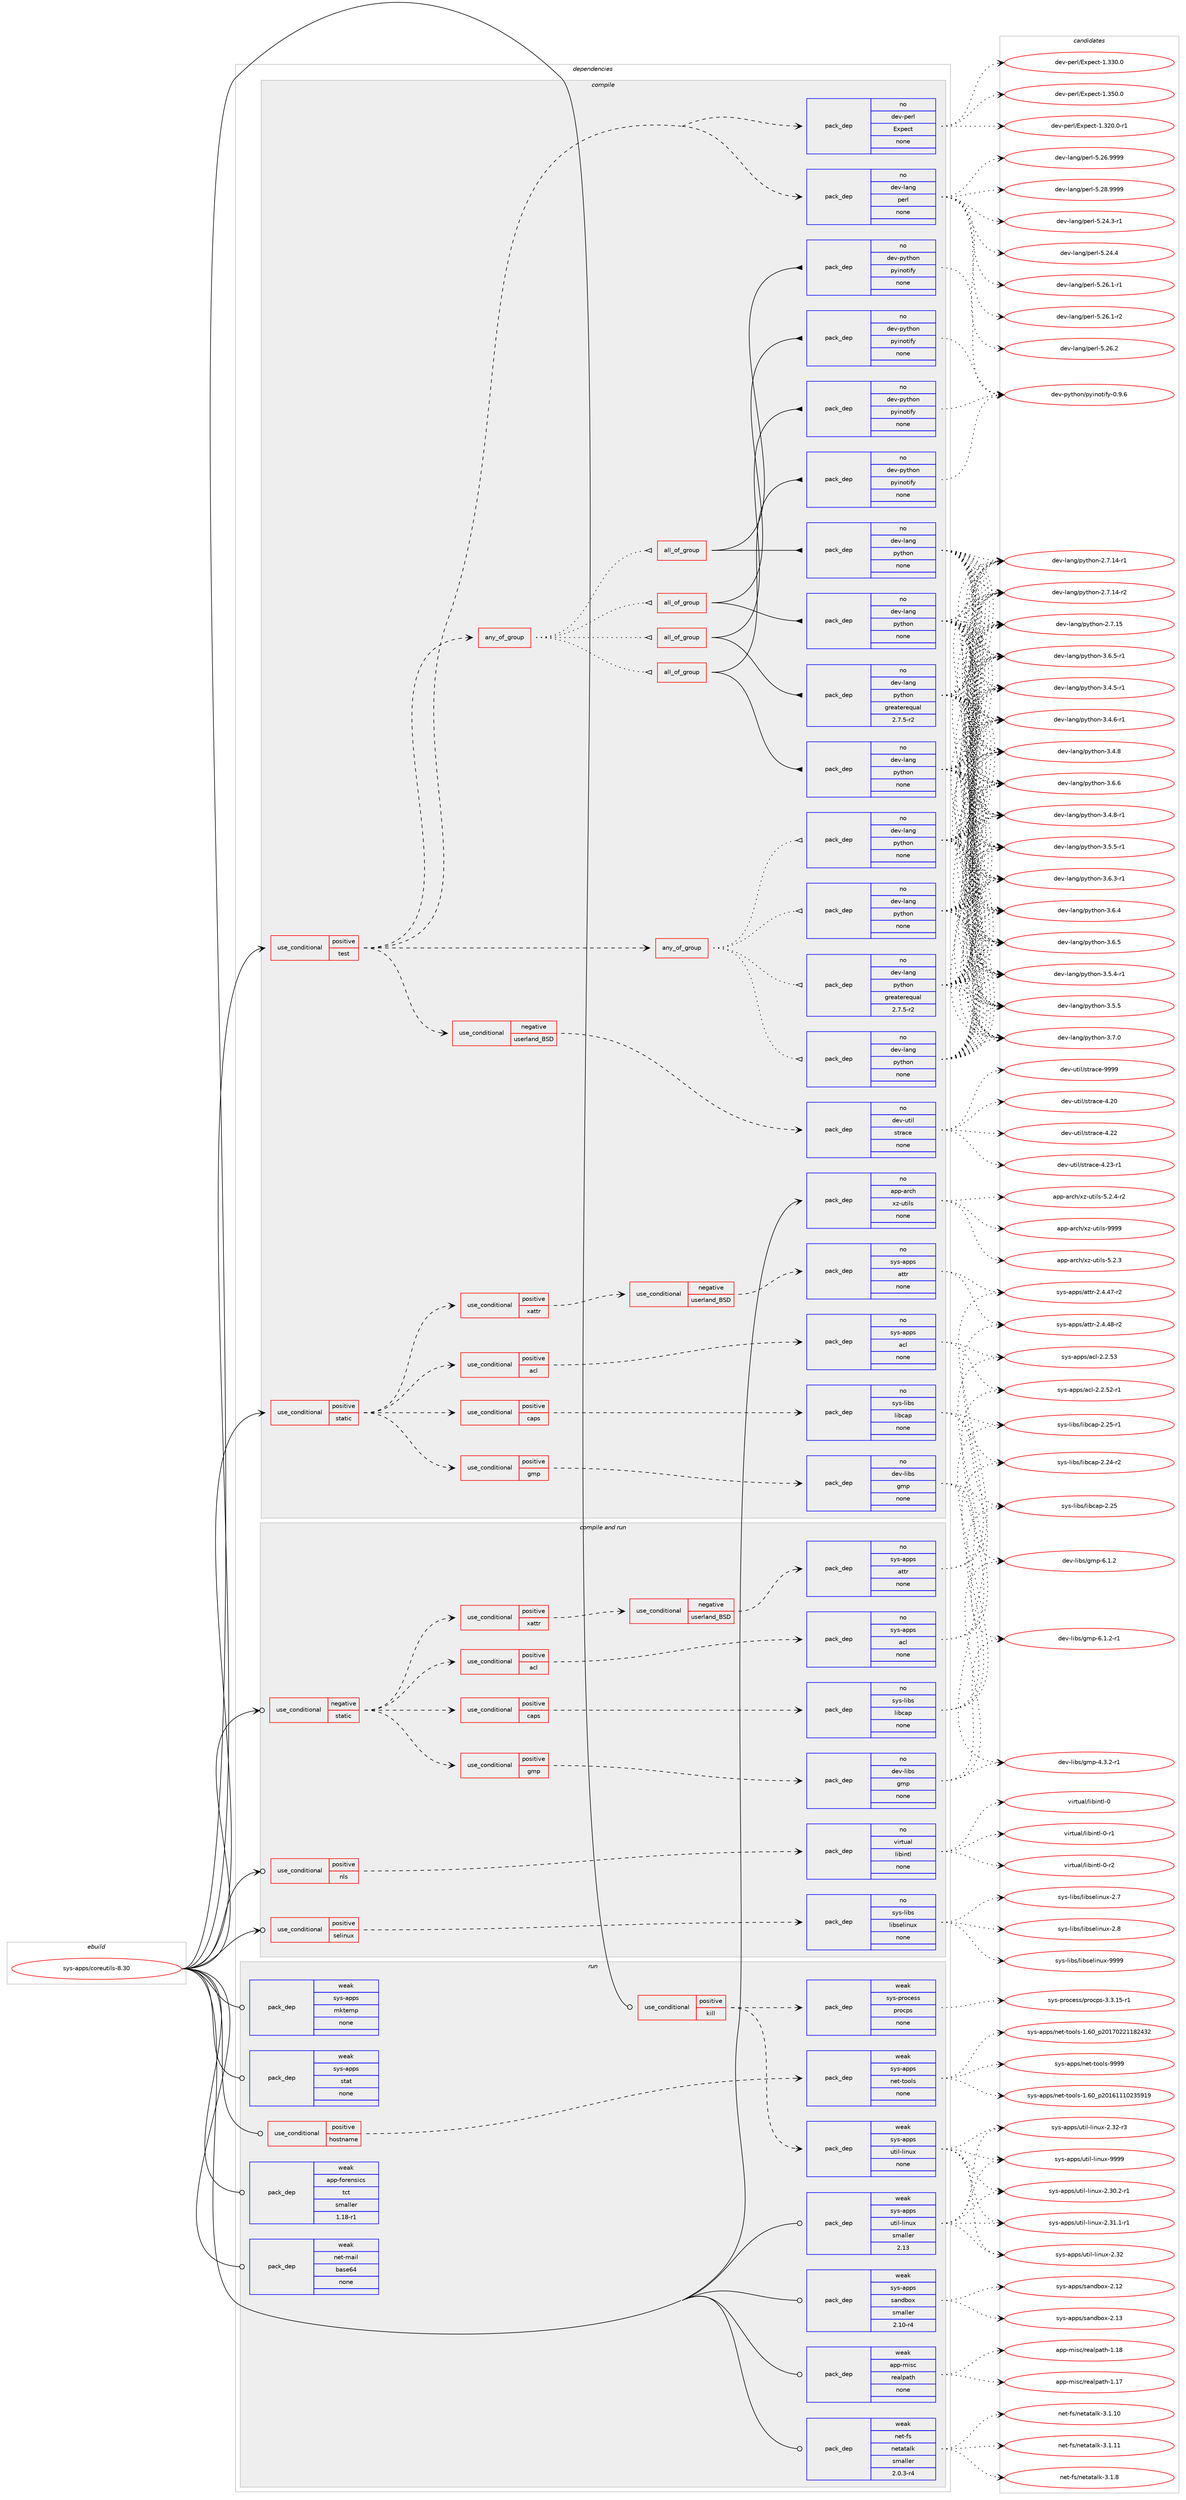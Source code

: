 digraph prolog {

# *************
# Graph options
# *************

newrank=true;
concentrate=true;
compound=true;
graph [rankdir=LR,fontname=Helvetica,fontsize=10,ranksep=1.5];#, ranksep=2.5, nodesep=0.2];
edge  [arrowhead=vee];
node  [fontname=Helvetica,fontsize=10];

# **********
# The ebuild
# **********

subgraph cluster_leftcol {
color=gray;
rank=same;
label=<<i>ebuild</i>>;
id [label="sys-apps/coreutils-8.30", color=red, width=4, href="../sys-apps/coreutils-8.30.svg"];
}

# ****************
# The dependencies
# ****************

subgraph cluster_midcol {
color=gray;
label=<<i>dependencies</i>>;
subgraph cluster_compile {
fillcolor="#eeeeee";
style=filled;
label=<<i>compile</i>>;
subgraph cond899 {
dependency3786 [label=<<TABLE BORDER="0" CELLBORDER="1" CELLSPACING="0" CELLPADDING="4"><TR><TD ROWSPAN="3" CELLPADDING="10">use_conditional</TD></TR><TR><TD>positive</TD></TR><TR><TD>static</TD></TR></TABLE>>, shape=none, color=red];
subgraph cond900 {
dependency3787 [label=<<TABLE BORDER="0" CELLBORDER="1" CELLSPACING="0" CELLPADDING="4"><TR><TD ROWSPAN="3" CELLPADDING="10">use_conditional</TD></TR><TR><TD>positive</TD></TR><TR><TD>acl</TD></TR></TABLE>>, shape=none, color=red];
subgraph pack2842 {
dependency3788 [label=<<TABLE BORDER="0" CELLBORDER="1" CELLSPACING="0" CELLPADDING="4" WIDTH="220"><TR><TD ROWSPAN="6" CELLPADDING="30">pack_dep</TD></TR><TR><TD WIDTH="110">no</TD></TR><TR><TD>sys-apps</TD></TR><TR><TD>acl</TD></TR><TR><TD>none</TD></TR><TR><TD></TD></TR></TABLE>>, shape=none, color=blue];
}
dependency3787:e -> dependency3788:w [weight=20,style="dashed",arrowhead="vee"];
}
dependency3786:e -> dependency3787:w [weight=20,style="dashed",arrowhead="vee"];
subgraph cond901 {
dependency3789 [label=<<TABLE BORDER="0" CELLBORDER="1" CELLSPACING="0" CELLPADDING="4"><TR><TD ROWSPAN="3" CELLPADDING="10">use_conditional</TD></TR><TR><TD>positive</TD></TR><TR><TD>caps</TD></TR></TABLE>>, shape=none, color=red];
subgraph pack2843 {
dependency3790 [label=<<TABLE BORDER="0" CELLBORDER="1" CELLSPACING="0" CELLPADDING="4" WIDTH="220"><TR><TD ROWSPAN="6" CELLPADDING="30">pack_dep</TD></TR><TR><TD WIDTH="110">no</TD></TR><TR><TD>sys-libs</TD></TR><TR><TD>libcap</TD></TR><TR><TD>none</TD></TR><TR><TD></TD></TR></TABLE>>, shape=none, color=blue];
}
dependency3789:e -> dependency3790:w [weight=20,style="dashed",arrowhead="vee"];
}
dependency3786:e -> dependency3789:w [weight=20,style="dashed",arrowhead="vee"];
subgraph cond902 {
dependency3791 [label=<<TABLE BORDER="0" CELLBORDER="1" CELLSPACING="0" CELLPADDING="4"><TR><TD ROWSPAN="3" CELLPADDING="10">use_conditional</TD></TR><TR><TD>positive</TD></TR><TR><TD>gmp</TD></TR></TABLE>>, shape=none, color=red];
subgraph pack2844 {
dependency3792 [label=<<TABLE BORDER="0" CELLBORDER="1" CELLSPACING="0" CELLPADDING="4" WIDTH="220"><TR><TD ROWSPAN="6" CELLPADDING="30">pack_dep</TD></TR><TR><TD WIDTH="110">no</TD></TR><TR><TD>dev-libs</TD></TR><TR><TD>gmp</TD></TR><TR><TD>none</TD></TR><TR><TD></TD></TR></TABLE>>, shape=none, color=blue];
}
dependency3791:e -> dependency3792:w [weight=20,style="dashed",arrowhead="vee"];
}
dependency3786:e -> dependency3791:w [weight=20,style="dashed",arrowhead="vee"];
subgraph cond903 {
dependency3793 [label=<<TABLE BORDER="0" CELLBORDER="1" CELLSPACING="0" CELLPADDING="4"><TR><TD ROWSPAN="3" CELLPADDING="10">use_conditional</TD></TR><TR><TD>positive</TD></TR><TR><TD>xattr</TD></TR></TABLE>>, shape=none, color=red];
subgraph cond904 {
dependency3794 [label=<<TABLE BORDER="0" CELLBORDER="1" CELLSPACING="0" CELLPADDING="4"><TR><TD ROWSPAN="3" CELLPADDING="10">use_conditional</TD></TR><TR><TD>negative</TD></TR><TR><TD>userland_BSD</TD></TR></TABLE>>, shape=none, color=red];
subgraph pack2845 {
dependency3795 [label=<<TABLE BORDER="0" CELLBORDER="1" CELLSPACING="0" CELLPADDING="4" WIDTH="220"><TR><TD ROWSPAN="6" CELLPADDING="30">pack_dep</TD></TR><TR><TD WIDTH="110">no</TD></TR><TR><TD>sys-apps</TD></TR><TR><TD>attr</TD></TR><TR><TD>none</TD></TR><TR><TD></TD></TR></TABLE>>, shape=none, color=blue];
}
dependency3794:e -> dependency3795:w [weight=20,style="dashed",arrowhead="vee"];
}
dependency3793:e -> dependency3794:w [weight=20,style="dashed",arrowhead="vee"];
}
dependency3786:e -> dependency3793:w [weight=20,style="dashed",arrowhead="vee"];
}
id:e -> dependency3786:w [weight=20,style="solid",arrowhead="vee"];
subgraph cond905 {
dependency3796 [label=<<TABLE BORDER="0" CELLBORDER="1" CELLSPACING="0" CELLPADDING="4"><TR><TD ROWSPAN="3" CELLPADDING="10">use_conditional</TD></TR><TR><TD>positive</TD></TR><TR><TD>test</TD></TR></TABLE>>, shape=none, color=red];
subgraph pack2846 {
dependency3797 [label=<<TABLE BORDER="0" CELLBORDER="1" CELLSPACING="0" CELLPADDING="4" WIDTH="220"><TR><TD ROWSPAN="6" CELLPADDING="30">pack_dep</TD></TR><TR><TD WIDTH="110">no</TD></TR><TR><TD>dev-lang</TD></TR><TR><TD>perl</TD></TR><TR><TD>none</TD></TR><TR><TD></TD></TR></TABLE>>, shape=none, color=blue];
}
dependency3796:e -> dependency3797:w [weight=20,style="dashed",arrowhead="vee"];
subgraph pack2847 {
dependency3798 [label=<<TABLE BORDER="0" CELLBORDER="1" CELLSPACING="0" CELLPADDING="4" WIDTH="220"><TR><TD ROWSPAN="6" CELLPADDING="30">pack_dep</TD></TR><TR><TD WIDTH="110">no</TD></TR><TR><TD>dev-perl</TD></TR><TR><TD>Expect</TD></TR><TR><TD>none</TD></TR><TR><TD></TD></TR></TABLE>>, shape=none, color=blue];
}
dependency3796:e -> dependency3798:w [weight=20,style="dashed",arrowhead="vee"];
subgraph cond906 {
dependency3799 [label=<<TABLE BORDER="0" CELLBORDER="1" CELLSPACING="0" CELLPADDING="4"><TR><TD ROWSPAN="3" CELLPADDING="10">use_conditional</TD></TR><TR><TD>negative</TD></TR><TR><TD>userland_BSD</TD></TR></TABLE>>, shape=none, color=red];
subgraph pack2848 {
dependency3800 [label=<<TABLE BORDER="0" CELLBORDER="1" CELLSPACING="0" CELLPADDING="4" WIDTH="220"><TR><TD ROWSPAN="6" CELLPADDING="30">pack_dep</TD></TR><TR><TD WIDTH="110">no</TD></TR><TR><TD>dev-util</TD></TR><TR><TD>strace</TD></TR><TR><TD>none</TD></TR><TR><TD></TD></TR></TABLE>>, shape=none, color=blue];
}
dependency3799:e -> dependency3800:w [weight=20,style="dashed",arrowhead="vee"];
}
dependency3796:e -> dependency3799:w [weight=20,style="dashed",arrowhead="vee"];
subgraph any47 {
dependency3801 [label=<<TABLE BORDER="0" CELLBORDER="1" CELLSPACING="0" CELLPADDING="4"><TR><TD CELLPADDING="10">any_of_group</TD></TR></TABLE>>, shape=none, color=red];subgraph pack2849 {
dependency3802 [label=<<TABLE BORDER="0" CELLBORDER="1" CELLSPACING="0" CELLPADDING="4" WIDTH="220"><TR><TD ROWSPAN="6" CELLPADDING="30">pack_dep</TD></TR><TR><TD WIDTH="110">no</TD></TR><TR><TD>dev-lang</TD></TR><TR><TD>python</TD></TR><TR><TD>none</TD></TR><TR><TD></TD></TR></TABLE>>, shape=none, color=blue];
}
dependency3801:e -> dependency3802:w [weight=20,style="dotted",arrowhead="oinv"];
subgraph pack2850 {
dependency3803 [label=<<TABLE BORDER="0" CELLBORDER="1" CELLSPACING="0" CELLPADDING="4" WIDTH="220"><TR><TD ROWSPAN="6" CELLPADDING="30">pack_dep</TD></TR><TR><TD WIDTH="110">no</TD></TR><TR><TD>dev-lang</TD></TR><TR><TD>python</TD></TR><TR><TD>none</TD></TR><TR><TD></TD></TR></TABLE>>, shape=none, color=blue];
}
dependency3801:e -> dependency3803:w [weight=20,style="dotted",arrowhead="oinv"];
subgraph pack2851 {
dependency3804 [label=<<TABLE BORDER="0" CELLBORDER="1" CELLSPACING="0" CELLPADDING="4" WIDTH="220"><TR><TD ROWSPAN="6" CELLPADDING="30">pack_dep</TD></TR><TR><TD WIDTH="110">no</TD></TR><TR><TD>dev-lang</TD></TR><TR><TD>python</TD></TR><TR><TD>none</TD></TR><TR><TD></TD></TR></TABLE>>, shape=none, color=blue];
}
dependency3801:e -> dependency3804:w [weight=20,style="dotted",arrowhead="oinv"];
subgraph pack2852 {
dependency3805 [label=<<TABLE BORDER="0" CELLBORDER="1" CELLSPACING="0" CELLPADDING="4" WIDTH="220"><TR><TD ROWSPAN="6" CELLPADDING="30">pack_dep</TD></TR><TR><TD WIDTH="110">no</TD></TR><TR><TD>dev-lang</TD></TR><TR><TD>python</TD></TR><TR><TD>greaterequal</TD></TR><TR><TD>2.7.5-r2</TD></TR></TABLE>>, shape=none, color=blue];
}
dependency3801:e -> dependency3805:w [weight=20,style="dotted",arrowhead="oinv"];
}
dependency3796:e -> dependency3801:w [weight=20,style="dashed",arrowhead="vee"];
subgraph any48 {
dependency3806 [label=<<TABLE BORDER="0" CELLBORDER="1" CELLSPACING="0" CELLPADDING="4"><TR><TD CELLPADDING="10">any_of_group</TD></TR></TABLE>>, shape=none, color=red];subgraph all1 {
dependency3807 [label=<<TABLE BORDER="0" CELLBORDER="1" CELLSPACING="0" CELLPADDING="4"><TR><TD CELLPADDING="10">all_of_group</TD></TR></TABLE>>, shape=none, color=red];subgraph pack2853 {
dependency3808 [label=<<TABLE BORDER="0" CELLBORDER="1" CELLSPACING="0" CELLPADDING="4" WIDTH="220"><TR><TD ROWSPAN="6" CELLPADDING="30">pack_dep</TD></TR><TR><TD WIDTH="110">no</TD></TR><TR><TD>dev-lang</TD></TR><TR><TD>python</TD></TR><TR><TD>none</TD></TR><TR><TD></TD></TR></TABLE>>, shape=none, color=blue];
}
dependency3807:e -> dependency3808:w [weight=20,style="solid",arrowhead="inv"];
subgraph pack2854 {
dependency3809 [label=<<TABLE BORDER="0" CELLBORDER="1" CELLSPACING="0" CELLPADDING="4" WIDTH="220"><TR><TD ROWSPAN="6" CELLPADDING="30">pack_dep</TD></TR><TR><TD WIDTH="110">no</TD></TR><TR><TD>dev-python</TD></TR><TR><TD>pyinotify</TD></TR><TR><TD>none</TD></TR><TR><TD></TD></TR></TABLE>>, shape=none, color=blue];
}
dependency3807:e -> dependency3809:w [weight=20,style="solid",arrowhead="inv"];
}
dependency3806:e -> dependency3807:w [weight=20,style="dotted",arrowhead="oinv"];
subgraph all2 {
dependency3810 [label=<<TABLE BORDER="0" CELLBORDER="1" CELLSPACING="0" CELLPADDING="4"><TR><TD CELLPADDING="10">all_of_group</TD></TR></TABLE>>, shape=none, color=red];subgraph pack2855 {
dependency3811 [label=<<TABLE BORDER="0" CELLBORDER="1" CELLSPACING="0" CELLPADDING="4" WIDTH="220"><TR><TD ROWSPAN="6" CELLPADDING="30">pack_dep</TD></TR><TR><TD WIDTH="110">no</TD></TR><TR><TD>dev-lang</TD></TR><TR><TD>python</TD></TR><TR><TD>none</TD></TR><TR><TD></TD></TR></TABLE>>, shape=none, color=blue];
}
dependency3810:e -> dependency3811:w [weight=20,style="solid",arrowhead="inv"];
subgraph pack2856 {
dependency3812 [label=<<TABLE BORDER="0" CELLBORDER="1" CELLSPACING="0" CELLPADDING="4" WIDTH="220"><TR><TD ROWSPAN="6" CELLPADDING="30">pack_dep</TD></TR><TR><TD WIDTH="110">no</TD></TR><TR><TD>dev-python</TD></TR><TR><TD>pyinotify</TD></TR><TR><TD>none</TD></TR><TR><TD></TD></TR></TABLE>>, shape=none, color=blue];
}
dependency3810:e -> dependency3812:w [weight=20,style="solid",arrowhead="inv"];
}
dependency3806:e -> dependency3810:w [weight=20,style="dotted",arrowhead="oinv"];
subgraph all3 {
dependency3813 [label=<<TABLE BORDER="0" CELLBORDER="1" CELLSPACING="0" CELLPADDING="4"><TR><TD CELLPADDING="10">all_of_group</TD></TR></TABLE>>, shape=none, color=red];subgraph pack2857 {
dependency3814 [label=<<TABLE BORDER="0" CELLBORDER="1" CELLSPACING="0" CELLPADDING="4" WIDTH="220"><TR><TD ROWSPAN="6" CELLPADDING="30">pack_dep</TD></TR><TR><TD WIDTH="110">no</TD></TR><TR><TD>dev-lang</TD></TR><TR><TD>python</TD></TR><TR><TD>none</TD></TR><TR><TD></TD></TR></TABLE>>, shape=none, color=blue];
}
dependency3813:e -> dependency3814:w [weight=20,style="solid",arrowhead="inv"];
subgraph pack2858 {
dependency3815 [label=<<TABLE BORDER="0" CELLBORDER="1" CELLSPACING="0" CELLPADDING="4" WIDTH="220"><TR><TD ROWSPAN="6" CELLPADDING="30">pack_dep</TD></TR><TR><TD WIDTH="110">no</TD></TR><TR><TD>dev-python</TD></TR><TR><TD>pyinotify</TD></TR><TR><TD>none</TD></TR><TR><TD></TD></TR></TABLE>>, shape=none, color=blue];
}
dependency3813:e -> dependency3815:w [weight=20,style="solid",arrowhead="inv"];
}
dependency3806:e -> dependency3813:w [weight=20,style="dotted",arrowhead="oinv"];
subgraph all4 {
dependency3816 [label=<<TABLE BORDER="0" CELLBORDER="1" CELLSPACING="0" CELLPADDING="4"><TR><TD CELLPADDING="10">all_of_group</TD></TR></TABLE>>, shape=none, color=red];subgraph pack2859 {
dependency3817 [label=<<TABLE BORDER="0" CELLBORDER="1" CELLSPACING="0" CELLPADDING="4" WIDTH="220"><TR><TD ROWSPAN="6" CELLPADDING="30">pack_dep</TD></TR><TR><TD WIDTH="110">no</TD></TR><TR><TD>dev-lang</TD></TR><TR><TD>python</TD></TR><TR><TD>greaterequal</TD></TR><TR><TD>2.7.5-r2</TD></TR></TABLE>>, shape=none, color=blue];
}
dependency3816:e -> dependency3817:w [weight=20,style="solid",arrowhead="inv"];
subgraph pack2860 {
dependency3818 [label=<<TABLE BORDER="0" CELLBORDER="1" CELLSPACING="0" CELLPADDING="4" WIDTH="220"><TR><TD ROWSPAN="6" CELLPADDING="30">pack_dep</TD></TR><TR><TD WIDTH="110">no</TD></TR><TR><TD>dev-python</TD></TR><TR><TD>pyinotify</TD></TR><TR><TD>none</TD></TR><TR><TD></TD></TR></TABLE>>, shape=none, color=blue];
}
dependency3816:e -> dependency3818:w [weight=20,style="solid",arrowhead="inv"];
}
dependency3806:e -> dependency3816:w [weight=20,style="dotted",arrowhead="oinv"];
}
dependency3796:e -> dependency3806:w [weight=20,style="dashed",arrowhead="vee"];
}
id:e -> dependency3796:w [weight=20,style="solid",arrowhead="vee"];
subgraph pack2861 {
dependency3819 [label=<<TABLE BORDER="0" CELLBORDER="1" CELLSPACING="0" CELLPADDING="4" WIDTH="220"><TR><TD ROWSPAN="6" CELLPADDING="30">pack_dep</TD></TR><TR><TD WIDTH="110">no</TD></TR><TR><TD>app-arch</TD></TR><TR><TD>xz-utils</TD></TR><TR><TD>none</TD></TR><TR><TD></TD></TR></TABLE>>, shape=none, color=blue];
}
id:e -> dependency3819:w [weight=20,style="solid",arrowhead="vee"];
}
subgraph cluster_compileandrun {
fillcolor="#eeeeee";
style=filled;
label=<<i>compile and run</i>>;
subgraph cond907 {
dependency3820 [label=<<TABLE BORDER="0" CELLBORDER="1" CELLSPACING="0" CELLPADDING="4"><TR><TD ROWSPAN="3" CELLPADDING="10">use_conditional</TD></TR><TR><TD>negative</TD></TR><TR><TD>static</TD></TR></TABLE>>, shape=none, color=red];
subgraph cond908 {
dependency3821 [label=<<TABLE BORDER="0" CELLBORDER="1" CELLSPACING="0" CELLPADDING="4"><TR><TD ROWSPAN="3" CELLPADDING="10">use_conditional</TD></TR><TR><TD>positive</TD></TR><TR><TD>acl</TD></TR></TABLE>>, shape=none, color=red];
subgraph pack2862 {
dependency3822 [label=<<TABLE BORDER="0" CELLBORDER="1" CELLSPACING="0" CELLPADDING="4" WIDTH="220"><TR><TD ROWSPAN="6" CELLPADDING="30">pack_dep</TD></TR><TR><TD WIDTH="110">no</TD></TR><TR><TD>sys-apps</TD></TR><TR><TD>acl</TD></TR><TR><TD>none</TD></TR><TR><TD></TD></TR></TABLE>>, shape=none, color=blue];
}
dependency3821:e -> dependency3822:w [weight=20,style="dashed",arrowhead="vee"];
}
dependency3820:e -> dependency3821:w [weight=20,style="dashed",arrowhead="vee"];
subgraph cond909 {
dependency3823 [label=<<TABLE BORDER="0" CELLBORDER="1" CELLSPACING="0" CELLPADDING="4"><TR><TD ROWSPAN="3" CELLPADDING="10">use_conditional</TD></TR><TR><TD>positive</TD></TR><TR><TD>caps</TD></TR></TABLE>>, shape=none, color=red];
subgraph pack2863 {
dependency3824 [label=<<TABLE BORDER="0" CELLBORDER="1" CELLSPACING="0" CELLPADDING="4" WIDTH="220"><TR><TD ROWSPAN="6" CELLPADDING="30">pack_dep</TD></TR><TR><TD WIDTH="110">no</TD></TR><TR><TD>sys-libs</TD></TR><TR><TD>libcap</TD></TR><TR><TD>none</TD></TR><TR><TD></TD></TR></TABLE>>, shape=none, color=blue];
}
dependency3823:e -> dependency3824:w [weight=20,style="dashed",arrowhead="vee"];
}
dependency3820:e -> dependency3823:w [weight=20,style="dashed",arrowhead="vee"];
subgraph cond910 {
dependency3825 [label=<<TABLE BORDER="0" CELLBORDER="1" CELLSPACING="0" CELLPADDING="4"><TR><TD ROWSPAN="3" CELLPADDING="10">use_conditional</TD></TR><TR><TD>positive</TD></TR><TR><TD>gmp</TD></TR></TABLE>>, shape=none, color=red];
subgraph pack2864 {
dependency3826 [label=<<TABLE BORDER="0" CELLBORDER="1" CELLSPACING="0" CELLPADDING="4" WIDTH="220"><TR><TD ROWSPAN="6" CELLPADDING="30">pack_dep</TD></TR><TR><TD WIDTH="110">no</TD></TR><TR><TD>dev-libs</TD></TR><TR><TD>gmp</TD></TR><TR><TD>none</TD></TR><TR><TD></TD></TR></TABLE>>, shape=none, color=blue];
}
dependency3825:e -> dependency3826:w [weight=20,style="dashed",arrowhead="vee"];
}
dependency3820:e -> dependency3825:w [weight=20,style="dashed",arrowhead="vee"];
subgraph cond911 {
dependency3827 [label=<<TABLE BORDER="0" CELLBORDER="1" CELLSPACING="0" CELLPADDING="4"><TR><TD ROWSPAN="3" CELLPADDING="10">use_conditional</TD></TR><TR><TD>positive</TD></TR><TR><TD>xattr</TD></TR></TABLE>>, shape=none, color=red];
subgraph cond912 {
dependency3828 [label=<<TABLE BORDER="0" CELLBORDER="1" CELLSPACING="0" CELLPADDING="4"><TR><TD ROWSPAN="3" CELLPADDING="10">use_conditional</TD></TR><TR><TD>negative</TD></TR><TR><TD>userland_BSD</TD></TR></TABLE>>, shape=none, color=red];
subgraph pack2865 {
dependency3829 [label=<<TABLE BORDER="0" CELLBORDER="1" CELLSPACING="0" CELLPADDING="4" WIDTH="220"><TR><TD ROWSPAN="6" CELLPADDING="30">pack_dep</TD></TR><TR><TD WIDTH="110">no</TD></TR><TR><TD>sys-apps</TD></TR><TR><TD>attr</TD></TR><TR><TD>none</TD></TR><TR><TD></TD></TR></TABLE>>, shape=none, color=blue];
}
dependency3828:e -> dependency3829:w [weight=20,style="dashed",arrowhead="vee"];
}
dependency3827:e -> dependency3828:w [weight=20,style="dashed",arrowhead="vee"];
}
dependency3820:e -> dependency3827:w [weight=20,style="dashed",arrowhead="vee"];
}
id:e -> dependency3820:w [weight=20,style="solid",arrowhead="odotvee"];
subgraph cond913 {
dependency3830 [label=<<TABLE BORDER="0" CELLBORDER="1" CELLSPACING="0" CELLPADDING="4"><TR><TD ROWSPAN="3" CELLPADDING="10">use_conditional</TD></TR><TR><TD>positive</TD></TR><TR><TD>nls</TD></TR></TABLE>>, shape=none, color=red];
subgraph pack2866 {
dependency3831 [label=<<TABLE BORDER="0" CELLBORDER="1" CELLSPACING="0" CELLPADDING="4" WIDTH="220"><TR><TD ROWSPAN="6" CELLPADDING="30">pack_dep</TD></TR><TR><TD WIDTH="110">no</TD></TR><TR><TD>virtual</TD></TR><TR><TD>libintl</TD></TR><TR><TD>none</TD></TR><TR><TD></TD></TR></TABLE>>, shape=none, color=blue];
}
dependency3830:e -> dependency3831:w [weight=20,style="dashed",arrowhead="vee"];
}
id:e -> dependency3830:w [weight=20,style="solid",arrowhead="odotvee"];
subgraph cond914 {
dependency3832 [label=<<TABLE BORDER="0" CELLBORDER="1" CELLSPACING="0" CELLPADDING="4"><TR><TD ROWSPAN="3" CELLPADDING="10">use_conditional</TD></TR><TR><TD>positive</TD></TR><TR><TD>selinux</TD></TR></TABLE>>, shape=none, color=red];
subgraph pack2867 {
dependency3833 [label=<<TABLE BORDER="0" CELLBORDER="1" CELLSPACING="0" CELLPADDING="4" WIDTH="220"><TR><TD ROWSPAN="6" CELLPADDING="30">pack_dep</TD></TR><TR><TD WIDTH="110">no</TD></TR><TR><TD>sys-libs</TD></TR><TR><TD>libselinux</TD></TR><TR><TD>none</TD></TR><TR><TD></TD></TR></TABLE>>, shape=none, color=blue];
}
dependency3832:e -> dependency3833:w [weight=20,style="dashed",arrowhead="vee"];
}
id:e -> dependency3832:w [weight=20,style="solid",arrowhead="odotvee"];
}
subgraph cluster_run {
fillcolor="#eeeeee";
style=filled;
label=<<i>run</i>>;
subgraph cond915 {
dependency3834 [label=<<TABLE BORDER="0" CELLBORDER="1" CELLSPACING="0" CELLPADDING="4"><TR><TD ROWSPAN="3" CELLPADDING="10">use_conditional</TD></TR><TR><TD>positive</TD></TR><TR><TD>hostname</TD></TR></TABLE>>, shape=none, color=red];
subgraph pack2868 {
dependency3835 [label=<<TABLE BORDER="0" CELLBORDER="1" CELLSPACING="0" CELLPADDING="4" WIDTH="220"><TR><TD ROWSPAN="6" CELLPADDING="30">pack_dep</TD></TR><TR><TD WIDTH="110">weak</TD></TR><TR><TD>sys-apps</TD></TR><TR><TD>net-tools</TD></TR><TR><TD>none</TD></TR><TR><TD></TD></TR></TABLE>>, shape=none, color=blue];
}
dependency3834:e -> dependency3835:w [weight=20,style="dashed",arrowhead="vee"];
}
id:e -> dependency3834:w [weight=20,style="solid",arrowhead="odot"];
subgraph cond916 {
dependency3836 [label=<<TABLE BORDER="0" CELLBORDER="1" CELLSPACING="0" CELLPADDING="4"><TR><TD ROWSPAN="3" CELLPADDING="10">use_conditional</TD></TR><TR><TD>positive</TD></TR><TR><TD>kill</TD></TR></TABLE>>, shape=none, color=red];
subgraph pack2869 {
dependency3837 [label=<<TABLE BORDER="0" CELLBORDER="1" CELLSPACING="0" CELLPADDING="4" WIDTH="220"><TR><TD ROWSPAN="6" CELLPADDING="30">pack_dep</TD></TR><TR><TD WIDTH="110">weak</TD></TR><TR><TD>sys-apps</TD></TR><TR><TD>util-linux</TD></TR><TR><TD>none</TD></TR><TR><TD></TD></TR></TABLE>>, shape=none, color=blue];
}
dependency3836:e -> dependency3837:w [weight=20,style="dashed",arrowhead="vee"];
subgraph pack2870 {
dependency3838 [label=<<TABLE BORDER="0" CELLBORDER="1" CELLSPACING="0" CELLPADDING="4" WIDTH="220"><TR><TD ROWSPAN="6" CELLPADDING="30">pack_dep</TD></TR><TR><TD WIDTH="110">weak</TD></TR><TR><TD>sys-process</TD></TR><TR><TD>procps</TD></TR><TR><TD>none</TD></TR><TR><TD></TD></TR></TABLE>>, shape=none, color=blue];
}
dependency3836:e -> dependency3838:w [weight=20,style="dashed",arrowhead="vee"];
}
id:e -> dependency3836:w [weight=20,style="solid",arrowhead="odot"];
subgraph pack2871 {
dependency3839 [label=<<TABLE BORDER="0" CELLBORDER="1" CELLSPACING="0" CELLPADDING="4" WIDTH="220"><TR><TD ROWSPAN="6" CELLPADDING="30">pack_dep</TD></TR><TR><TD WIDTH="110">weak</TD></TR><TR><TD>app-forensics</TD></TR><TR><TD>tct</TD></TR><TR><TD>smaller</TD></TR><TR><TD>1.18-r1</TD></TR></TABLE>>, shape=none, color=blue];
}
id:e -> dependency3839:w [weight=20,style="solid",arrowhead="odot"];
subgraph pack2872 {
dependency3840 [label=<<TABLE BORDER="0" CELLBORDER="1" CELLSPACING="0" CELLPADDING="4" WIDTH="220"><TR><TD ROWSPAN="6" CELLPADDING="30">pack_dep</TD></TR><TR><TD WIDTH="110">weak</TD></TR><TR><TD>app-misc</TD></TR><TR><TD>realpath</TD></TR><TR><TD>none</TD></TR><TR><TD></TD></TR></TABLE>>, shape=none, color=blue];
}
id:e -> dependency3840:w [weight=20,style="solid",arrowhead="odot"];
subgraph pack2873 {
dependency3841 [label=<<TABLE BORDER="0" CELLBORDER="1" CELLSPACING="0" CELLPADDING="4" WIDTH="220"><TR><TD ROWSPAN="6" CELLPADDING="30">pack_dep</TD></TR><TR><TD WIDTH="110">weak</TD></TR><TR><TD>net-fs</TD></TR><TR><TD>netatalk</TD></TR><TR><TD>smaller</TD></TR><TR><TD>2.0.3-r4</TD></TR></TABLE>>, shape=none, color=blue];
}
id:e -> dependency3841:w [weight=20,style="solid",arrowhead="odot"];
subgraph pack2874 {
dependency3842 [label=<<TABLE BORDER="0" CELLBORDER="1" CELLSPACING="0" CELLPADDING="4" WIDTH="220"><TR><TD ROWSPAN="6" CELLPADDING="30">pack_dep</TD></TR><TR><TD WIDTH="110">weak</TD></TR><TR><TD>net-mail</TD></TR><TR><TD>base64</TD></TR><TR><TD>none</TD></TR><TR><TD></TD></TR></TABLE>>, shape=none, color=blue];
}
id:e -> dependency3842:w [weight=20,style="solid",arrowhead="odot"];
subgraph pack2875 {
dependency3843 [label=<<TABLE BORDER="0" CELLBORDER="1" CELLSPACING="0" CELLPADDING="4" WIDTH="220"><TR><TD ROWSPAN="6" CELLPADDING="30">pack_dep</TD></TR><TR><TD WIDTH="110">weak</TD></TR><TR><TD>sys-apps</TD></TR><TR><TD>mktemp</TD></TR><TR><TD>none</TD></TR><TR><TD></TD></TR></TABLE>>, shape=none, color=blue];
}
id:e -> dependency3843:w [weight=20,style="solid",arrowhead="odot"];
subgraph pack2876 {
dependency3844 [label=<<TABLE BORDER="0" CELLBORDER="1" CELLSPACING="0" CELLPADDING="4" WIDTH="220"><TR><TD ROWSPAN="6" CELLPADDING="30">pack_dep</TD></TR><TR><TD WIDTH="110">weak</TD></TR><TR><TD>sys-apps</TD></TR><TR><TD>sandbox</TD></TR><TR><TD>smaller</TD></TR><TR><TD>2.10-r4</TD></TR></TABLE>>, shape=none, color=blue];
}
id:e -> dependency3844:w [weight=20,style="solid",arrowhead="odot"];
subgraph pack2877 {
dependency3845 [label=<<TABLE BORDER="0" CELLBORDER="1" CELLSPACING="0" CELLPADDING="4" WIDTH="220"><TR><TD ROWSPAN="6" CELLPADDING="30">pack_dep</TD></TR><TR><TD WIDTH="110">weak</TD></TR><TR><TD>sys-apps</TD></TR><TR><TD>stat</TD></TR><TR><TD>none</TD></TR><TR><TD></TD></TR></TABLE>>, shape=none, color=blue];
}
id:e -> dependency3845:w [weight=20,style="solid",arrowhead="odot"];
subgraph pack2878 {
dependency3846 [label=<<TABLE BORDER="0" CELLBORDER="1" CELLSPACING="0" CELLPADDING="4" WIDTH="220"><TR><TD ROWSPAN="6" CELLPADDING="30">pack_dep</TD></TR><TR><TD WIDTH="110">weak</TD></TR><TR><TD>sys-apps</TD></TR><TR><TD>util-linux</TD></TR><TR><TD>smaller</TD></TR><TR><TD>2.13</TD></TR></TABLE>>, shape=none, color=blue];
}
id:e -> dependency3846:w [weight=20,style="solid",arrowhead="odot"];
}
}

# **************
# The candidates
# **************

subgraph cluster_choices {
rank=same;
color=gray;
label=<<i>candidates</i>>;

subgraph choice2842 {
color=black;
nodesep=1;
choice1151211154597112112115479799108455046504653504511449 [label="sys-apps/acl-2.2.52-r1", color=red, width=4,href="../sys-apps/acl-2.2.52-r1.svg"];
choice115121115459711211211547979910845504650465351 [label="sys-apps/acl-2.2.53", color=red, width=4,href="../sys-apps/acl-2.2.53.svg"];
dependency3788:e -> choice1151211154597112112115479799108455046504653504511449:w [style=dotted,weight="100"];
dependency3788:e -> choice115121115459711211211547979910845504650465351:w [style=dotted,weight="100"];
}
subgraph choice2843 {
color=black;
nodesep=1;
choice11512111545108105981154710810598999711245504650524511450 [label="sys-libs/libcap-2.24-r2", color=red, width=4,href="../sys-libs/libcap-2.24-r2.svg"];
choice1151211154510810598115471081059899971124550465053 [label="sys-libs/libcap-2.25", color=red, width=4,href="../sys-libs/libcap-2.25.svg"];
choice11512111545108105981154710810598999711245504650534511449 [label="sys-libs/libcap-2.25-r1", color=red, width=4,href="../sys-libs/libcap-2.25-r1.svg"];
dependency3790:e -> choice11512111545108105981154710810598999711245504650524511450:w [style=dotted,weight="100"];
dependency3790:e -> choice1151211154510810598115471081059899971124550465053:w [style=dotted,weight="100"];
dependency3790:e -> choice11512111545108105981154710810598999711245504650534511449:w [style=dotted,weight="100"];
}
subgraph choice2844 {
color=black;
nodesep=1;
choice1001011184510810598115471031091124552465146504511449 [label="dev-libs/gmp-4.3.2-r1", color=red, width=4,href="../dev-libs/gmp-4.3.2-r1.svg"];
choice100101118451081059811547103109112455446494650 [label="dev-libs/gmp-6.1.2", color=red, width=4,href="../dev-libs/gmp-6.1.2.svg"];
choice1001011184510810598115471031091124554464946504511449 [label="dev-libs/gmp-6.1.2-r1", color=red, width=4,href="../dev-libs/gmp-6.1.2-r1.svg"];
dependency3792:e -> choice1001011184510810598115471031091124552465146504511449:w [style=dotted,weight="100"];
dependency3792:e -> choice100101118451081059811547103109112455446494650:w [style=dotted,weight="100"];
dependency3792:e -> choice1001011184510810598115471031091124554464946504511449:w [style=dotted,weight="100"];
}
subgraph choice2845 {
color=black;
nodesep=1;
choice11512111545971121121154797116116114455046524652554511450 [label="sys-apps/attr-2.4.47-r2", color=red, width=4,href="../sys-apps/attr-2.4.47-r2.svg"];
choice11512111545971121121154797116116114455046524652564511450 [label="sys-apps/attr-2.4.48-r2", color=red, width=4,href="../sys-apps/attr-2.4.48-r2.svg"];
dependency3795:e -> choice11512111545971121121154797116116114455046524652554511450:w [style=dotted,weight="100"];
dependency3795:e -> choice11512111545971121121154797116116114455046524652564511450:w [style=dotted,weight="100"];
}
subgraph choice2846 {
color=black;
nodesep=1;
choice100101118451089711010347112101114108455346505246514511449 [label="dev-lang/perl-5.24.3-r1", color=red, width=4,href="../dev-lang/perl-5.24.3-r1.svg"];
choice10010111845108971101034711210111410845534650524652 [label="dev-lang/perl-5.24.4", color=red, width=4,href="../dev-lang/perl-5.24.4.svg"];
choice100101118451089711010347112101114108455346505446494511449 [label="dev-lang/perl-5.26.1-r1", color=red, width=4,href="../dev-lang/perl-5.26.1-r1.svg"];
choice100101118451089711010347112101114108455346505446494511450 [label="dev-lang/perl-5.26.1-r2", color=red, width=4,href="../dev-lang/perl-5.26.1-r2.svg"];
choice10010111845108971101034711210111410845534650544650 [label="dev-lang/perl-5.26.2", color=red, width=4,href="../dev-lang/perl-5.26.2.svg"];
choice10010111845108971101034711210111410845534650544657575757 [label="dev-lang/perl-5.26.9999", color=red, width=4,href="../dev-lang/perl-5.26.9999.svg"];
choice10010111845108971101034711210111410845534650564657575757 [label="dev-lang/perl-5.28.9999", color=red, width=4,href="../dev-lang/perl-5.28.9999.svg"];
dependency3797:e -> choice100101118451089711010347112101114108455346505246514511449:w [style=dotted,weight="100"];
dependency3797:e -> choice10010111845108971101034711210111410845534650524652:w [style=dotted,weight="100"];
dependency3797:e -> choice100101118451089711010347112101114108455346505446494511449:w [style=dotted,weight="100"];
dependency3797:e -> choice100101118451089711010347112101114108455346505446494511450:w [style=dotted,weight="100"];
dependency3797:e -> choice10010111845108971101034711210111410845534650544650:w [style=dotted,weight="100"];
dependency3797:e -> choice10010111845108971101034711210111410845534650544657575757:w [style=dotted,weight="100"];
dependency3797:e -> choice10010111845108971101034711210111410845534650564657575757:w [style=dotted,weight="100"];
}
subgraph choice2847 {
color=black;
nodesep=1;
choice1001011184511210111410847691201121019911645494651504846484511449 [label="dev-perl/Expect-1.320.0-r1", color=red, width=4,href="../dev-perl/Expect-1.320.0-r1.svg"];
choice100101118451121011141084769120112101991164549465151484648 [label="dev-perl/Expect-1.330.0", color=red, width=4,href="../dev-perl/Expect-1.330.0.svg"];
choice100101118451121011141084769120112101991164549465153484648 [label="dev-perl/Expect-1.350.0", color=red, width=4,href="../dev-perl/Expect-1.350.0.svg"];
dependency3798:e -> choice1001011184511210111410847691201121019911645494651504846484511449:w [style=dotted,weight="100"];
dependency3798:e -> choice100101118451121011141084769120112101991164549465151484648:w [style=dotted,weight="100"];
dependency3798:e -> choice100101118451121011141084769120112101991164549465153484648:w [style=dotted,weight="100"];
}
subgraph choice2848 {
color=black;
nodesep=1;
choice100101118451171161051084711511611497991014552465048 [label="dev-util/strace-4.20", color=red, width=4,href="../dev-util/strace-4.20.svg"];
choice100101118451171161051084711511611497991014552465050 [label="dev-util/strace-4.22", color=red, width=4,href="../dev-util/strace-4.22.svg"];
choice1001011184511711610510847115116114979910145524650514511449 [label="dev-util/strace-4.23-r1", color=red, width=4,href="../dev-util/strace-4.23-r1.svg"];
choice100101118451171161051084711511611497991014557575757 [label="dev-util/strace-9999", color=red, width=4,href="../dev-util/strace-9999.svg"];
dependency3800:e -> choice100101118451171161051084711511611497991014552465048:w [style=dotted,weight="100"];
dependency3800:e -> choice100101118451171161051084711511611497991014552465050:w [style=dotted,weight="100"];
dependency3800:e -> choice1001011184511711610510847115116114979910145524650514511449:w [style=dotted,weight="100"];
dependency3800:e -> choice100101118451171161051084711511611497991014557575757:w [style=dotted,weight="100"];
}
subgraph choice2849 {
color=black;
nodesep=1;
choice100101118451089711010347112121116104111110455046554649524511449 [label="dev-lang/python-2.7.14-r1", color=red, width=4,href="../dev-lang/python-2.7.14-r1.svg"];
choice100101118451089711010347112121116104111110455046554649524511450 [label="dev-lang/python-2.7.14-r2", color=red, width=4,href="../dev-lang/python-2.7.14-r2.svg"];
choice10010111845108971101034711212111610411111045504655464953 [label="dev-lang/python-2.7.15", color=red, width=4,href="../dev-lang/python-2.7.15.svg"];
choice1001011184510897110103471121211161041111104551465246534511449 [label="dev-lang/python-3.4.5-r1", color=red, width=4,href="../dev-lang/python-3.4.5-r1.svg"];
choice1001011184510897110103471121211161041111104551465246544511449 [label="dev-lang/python-3.4.6-r1", color=red, width=4,href="../dev-lang/python-3.4.6-r1.svg"];
choice100101118451089711010347112121116104111110455146524656 [label="dev-lang/python-3.4.8", color=red, width=4,href="../dev-lang/python-3.4.8.svg"];
choice1001011184510897110103471121211161041111104551465246564511449 [label="dev-lang/python-3.4.8-r1", color=red, width=4,href="../dev-lang/python-3.4.8-r1.svg"];
choice1001011184510897110103471121211161041111104551465346524511449 [label="dev-lang/python-3.5.4-r1", color=red, width=4,href="../dev-lang/python-3.5.4-r1.svg"];
choice100101118451089711010347112121116104111110455146534653 [label="dev-lang/python-3.5.5", color=red, width=4,href="../dev-lang/python-3.5.5.svg"];
choice1001011184510897110103471121211161041111104551465346534511449 [label="dev-lang/python-3.5.5-r1", color=red, width=4,href="../dev-lang/python-3.5.5-r1.svg"];
choice1001011184510897110103471121211161041111104551465446514511449 [label="dev-lang/python-3.6.3-r1", color=red, width=4,href="../dev-lang/python-3.6.3-r1.svg"];
choice100101118451089711010347112121116104111110455146544652 [label="dev-lang/python-3.6.4", color=red, width=4,href="../dev-lang/python-3.6.4.svg"];
choice100101118451089711010347112121116104111110455146544653 [label="dev-lang/python-3.6.5", color=red, width=4,href="../dev-lang/python-3.6.5.svg"];
choice1001011184510897110103471121211161041111104551465446534511449 [label="dev-lang/python-3.6.5-r1", color=red, width=4,href="../dev-lang/python-3.6.5-r1.svg"];
choice100101118451089711010347112121116104111110455146544654 [label="dev-lang/python-3.6.6", color=red, width=4,href="../dev-lang/python-3.6.6.svg"];
choice100101118451089711010347112121116104111110455146554648 [label="dev-lang/python-3.7.0", color=red, width=4,href="../dev-lang/python-3.7.0.svg"];
dependency3802:e -> choice100101118451089711010347112121116104111110455046554649524511449:w [style=dotted,weight="100"];
dependency3802:e -> choice100101118451089711010347112121116104111110455046554649524511450:w [style=dotted,weight="100"];
dependency3802:e -> choice10010111845108971101034711212111610411111045504655464953:w [style=dotted,weight="100"];
dependency3802:e -> choice1001011184510897110103471121211161041111104551465246534511449:w [style=dotted,weight="100"];
dependency3802:e -> choice1001011184510897110103471121211161041111104551465246544511449:w [style=dotted,weight="100"];
dependency3802:e -> choice100101118451089711010347112121116104111110455146524656:w [style=dotted,weight="100"];
dependency3802:e -> choice1001011184510897110103471121211161041111104551465246564511449:w [style=dotted,weight="100"];
dependency3802:e -> choice1001011184510897110103471121211161041111104551465346524511449:w [style=dotted,weight="100"];
dependency3802:e -> choice100101118451089711010347112121116104111110455146534653:w [style=dotted,weight="100"];
dependency3802:e -> choice1001011184510897110103471121211161041111104551465346534511449:w [style=dotted,weight="100"];
dependency3802:e -> choice1001011184510897110103471121211161041111104551465446514511449:w [style=dotted,weight="100"];
dependency3802:e -> choice100101118451089711010347112121116104111110455146544652:w [style=dotted,weight="100"];
dependency3802:e -> choice100101118451089711010347112121116104111110455146544653:w [style=dotted,weight="100"];
dependency3802:e -> choice1001011184510897110103471121211161041111104551465446534511449:w [style=dotted,weight="100"];
dependency3802:e -> choice100101118451089711010347112121116104111110455146544654:w [style=dotted,weight="100"];
dependency3802:e -> choice100101118451089711010347112121116104111110455146554648:w [style=dotted,weight="100"];
}
subgraph choice2850 {
color=black;
nodesep=1;
choice100101118451089711010347112121116104111110455046554649524511449 [label="dev-lang/python-2.7.14-r1", color=red, width=4,href="../dev-lang/python-2.7.14-r1.svg"];
choice100101118451089711010347112121116104111110455046554649524511450 [label="dev-lang/python-2.7.14-r2", color=red, width=4,href="../dev-lang/python-2.7.14-r2.svg"];
choice10010111845108971101034711212111610411111045504655464953 [label="dev-lang/python-2.7.15", color=red, width=4,href="../dev-lang/python-2.7.15.svg"];
choice1001011184510897110103471121211161041111104551465246534511449 [label="dev-lang/python-3.4.5-r1", color=red, width=4,href="../dev-lang/python-3.4.5-r1.svg"];
choice1001011184510897110103471121211161041111104551465246544511449 [label="dev-lang/python-3.4.6-r1", color=red, width=4,href="../dev-lang/python-3.4.6-r1.svg"];
choice100101118451089711010347112121116104111110455146524656 [label="dev-lang/python-3.4.8", color=red, width=4,href="../dev-lang/python-3.4.8.svg"];
choice1001011184510897110103471121211161041111104551465246564511449 [label="dev-lang/python-3.4.8-r1", color=red, width=4,href="../dev-lang/python-3.4.8-r1.svg"];
choice1001011184510897110103471121211161041111104551465346524511449 [label="dev-lang/python-3.5.4-r1", color=red, width=4,href="../dev-lang/python-3.5.4-r1.svg"];
choice100101118451089711010347112121116104111110455146534653 [label="dev-lang/python-3.5.5", color=red, width=4,href="../dev-lang/python-3.5.5.svg"];
choice1001011184510897110103471121211161041111104551465346534511449 [label="dev-lang/python-3.5.5-r1", color=red, width=4,href="../dev-lang/python-3.5.5-r1.svg"];
choice1001011184510897110103471121211161041111104551465446514511449 [label="dev-lang/python-3.6.3-r1", color=red, width=4,href="../dev-lang/python-3.6.3-r1.svg"];
choice100101118451089711010347112121116104111110455146544652 [label="dev-lang/python-3.6.4", color=red, width=4,href="../dev-lang/python-3.6.4.svg"];
choice100101118451089711010347112121116104111110455146544653 [label="dev-lang/python-3.6.5", color=red, width=4,href="../dev-lang/python-3.6.5.svg"];
choice1001011184510897110103471121211161041111104551465446534511449 [label="dev-lang/python-3.6.5-r1", color=red, width=4,href="../dev-lang/python-3.6.5-r1.svg"];
choice100101118451089711010347112121116104111110455146544654 [label="dev-lang/python-3.6.6", color=red, width=4,href="../dev-lang/python-3.6.6.svg"];
choice100101118451089711010347112121116104111110455146554648 [label="dev-lang/python-3.7.0", color=red, width=4,href="../dev-lang/python-3.7.0.svg"];
dependency3803:e -> choice100101118451089711010347112121116104111110455046554649524511449:w [style=dotted,weight="100"];
dependency3803:e -> choice100101118451089711010347112121116104111110455046554649524511450:w [style=dotted,weight="100"];
dependency3803:e -> choice10010111845108971101034711212111610411111045504655464953:w [style=dotted,weight="100"];
dependency3803:e -> choice1001011184510897110103471121211161041111104551465246534511449:w [style=dotted,weight="100"];
dependency3803:e -> choice1001011184510897110103471121211161041111104551465246544511449:w [style=dotted,weight="100"];
dependency3803:e -> choice100101118451089711010347112121116104111110455146524656:w [style=dotted,weight="100"];
dependency3803:e -> choice1001011184510897110103471121211161041111104551465246564511449:w [style=dotted,weight="100"];
dependency3803:e -> choice1001011184510897110103471121211161041111104551465346524511449:w [style=dotted,weight="100"];
dependency3803:e -> choice100101118451089711010347112121116104111110455146534653:w [style=dotted,weight="100"];
dependency3803:e -> choice1001011184510897110103471121211161041111104551465346534511449:w [style=dotted,weight="100"];
dependency3803:e -> choice1001011184510897110103471121211161041111104551465446514511449:w [style=dotted,weight="100"];
dependency3803:e -> choice100101118451089711010347112121116104111110455146544652:w [style=dotted,weight="100"];
dependency3803:e -> choice100101118451089711010347112121116104111110455146544653:w [style=dotted,weight="100"];
dependency3803:e -> choice1001011184510897110103471121211161041111104551465446534511449:w [style=dotted,weight="100"];
dependency3803:e -> choice100101118451089711010347112121116104111110455146544654:w [style=dotted,weight="100"];
dependency3803:e -> choice100101118451089711010347112121116104111110455146554648:w [style=dotted,weight="100"];
}
subgraph choice2851 {
color=black;
nodesep=1;
choice100101118451089711010347112121116104111110455046554649524511449 [label="dev-lang/python-2.7.14-r1", color=red, width=4,href="../dev-lang/python-2.7.14-r1.svg"];
choice100101118451089711010347112121116104111110455046554649524511450 [label="dev-lang/python-2.7.14-r2", color=red, width=4,href="../dev-lang/python-2.7.14-r2.svg"];
choice10010111845108971101034711212111610411111045504655464953 [label="dev-lang/python-2.7.15", color=red, width=4,href="../dev-lang/python-2.7.15.svg"];
choice1001011184510897110103471121211161041111104551465246534511449 [label="dev-lang/python-3.4.5-r1", color=red, width=4,href="../dev-lang/python-3.4.5-r1.svg"];
choice1001011184510897110103471121211161041111104551465246544511449 [label="dev-lang/python-3.4.6-r1", color=red, width=4,href="../dev-lang/python-3.4.6-r1.svg"];
choice100101118451089711010347112121116104111110455146524656 [label="dev-lang/python-3.4.8", color=red, width=4,href="../dev-lang/python-3.4.8.svg"];
choice1001011184510897110103471121211161041111104551465246564511449 [label="dev-lang/python-3.4.8-r1", color=red, width=4,href="../dev-lang/python-3.4.8-r1.svg"];
choice1001011184510897110103471121211161041111104551465346524511449 [label="dev-lang/python-3.5.4-r1", color=red, width=4,href="../dev-lang/python-3.5.4-r1.svg"];
choice100101118451089711010347112121116104111110455146534653 [label="dev-lang/python-3.5.5", color=red, width=4,href="../dev-lang/python-3.5.5.svg"];
choice1001011184510897110103471121211161041111104551465346534511449 [label="dev-lang/python-3.5.5-r1", color=red, width=4,href="../dev-lang/python-3.5.5-r1.svg"];
choice1001011184510897110103471121211161041111104551465446514511449 [label="dev-lang/python-3.6.3-r1", color=red, width=4,href="../dev-lang/python-3.6.3-r1.svg"];
choice100101118451089711010347112121116104111110455146544652 [label="dev-lang/python-3.6.4", color=red, width=4,href="../dev-lang/python-3.6.4.svg"];
choice100101118451089711010347112121116104111110455146544653 [label="dev-lang/python-3.6.5", color=red, width=4,href="../dev-lang/python-3.6.5.svg"];
choice1001011184510897110103471121211161041111104551465446534511449 [label="dev-lang/python-3.6.5-r1", color=red, width=4,href="../dev-lang/python-3.6.5-r1.svg"];
choice100101118451089711010347112121116104111110455146544654 [label="dev-lang/python-3.6.6", color=red, width=4,href="../dev-lang/python-3.6.6.svg"];
choice100101118451089711010347112121116104111110455146554648 [label="dev-lang/python-3.7.0", color=red, width=4,href="../dev-lang/python-3.7.0.svg"];
dependency3804:e -> choice100101118451089711010347112121116104111110455046554649524511449:w [style=dotted,weight="100"];
dependency3804:e -> choice100101118451089711010347112121116104111110455046554649524511450:w [style=dotted,weight="100"];
dependency3804:e -> choice10010111845108971101034711212111610411111045504655464953:w [style=dotted,weight="100"];
dependency3804:e -> choice1001011184510897110103471121211161041111104551465246534511449:w [style=dotted,weight="100"];
dependency3804:e -> choice1001011184510897110103471121211161041111104551465246544511449:w [style=dotted,weight="100"];
dependency3804:e -> choice100101118451089711010347112121116104111110455146524656:w [style=dotted,weight="100"];
dependency3804:e -> choice1001011184510897110103471121211161041111104551465246564511449:w [style=dotted,weight="100"];
dependency3804:e -> choice1001011184510897110103471121211161041111104551465346524511449:w [style=dotted,weight="100"];
dependency3804:e -> choice100101118451089711010347112121116104111110455146534653:w [style=dotted,weight="100"];
dependency3804:e -> choice1001011184510897110103471121211161041111104551465346534511449:w [style=dotted,weight="100"];
dependency3804:e -> choice1001011184510897110103471121211161041111104551465446514511449:w [style=dotted,weight="100"];
dependency3804:e -> choice100101118451089711010347112121116104111110455146544652:w [style=dotted,weight="100"];
dependency3804:e -> choice100101118451089711010347112121116104111110455146544653:w [style=dotted,weight="100"];
dependency3804:e -> choice1001011184510897110103471121211161041111104551465446534511449:w [style=dotted,weight="100"];
dependency3804:e -> choice100101118451089711010347112121116104111110455146544654:w [style=dotted,weight="100"];
dependency3804:e -> choice100101118451089711010347112121116104111110455146554648:w [style=dotted,weight="100"];
}
subgraph choice2852 {
color=black;
nodesep=1;
choice100101118451089711010347112121116104111110455046554649524511449 [label="dev-lang/python-2.7.14-r1", color=red, width=4,href="../dev-lang/python-2.7.14-r1.svg"];
choice100101118451089711010347112121116104111110455046554649524511450 [label="dev-lang/python-2.7.14-r2", color=red, width=4,href="../dev-lang/python-2.7.14-r2.svg"];
choice10010111845108971101034711212111610411111045504655464953 [label="dev-lang/python-2.7.15", color=red, width=4,href="../dev-lang/python-2.7.15.svg"];
choice1001011184510897110103471121211161041111104551465246534511449 [label="dev-lang/python-3.4.5-r1", color=red, width=4,href="../dev-lang/python-3.4.5-r1.svg"];
choice1001011184510897110103471121211161041111104551465246544511449 [label="dev-lang/python-3.4.6-r1", color=red, width=4,href="../dev-lang/python-3.4.6-r1.svg"];
choice100101118451089711010347112121116104111110455146524656 [label="dev-lang/python-3.4.8", color=red, width=4,href="../dev-lang/python-3.4.8.svg"];
choice1001011184510897110103471121211161041111104551465246564511449 [label="dev-lang/python-3.4.8-r1", color=red, width=4,href="../dev-lang/python-3.4.8-r1.svg"];
choice1001011184510897110103471121211161041111104551465346524511449 [label="dev-lang/python-3.5.4-r1", color=red, width=4,href="../dev-lang/python-3.5.4-r1.svg"];
choice100101118451089711010347112121116104111110455146534653 [label="dev-lang/python-3.5.5", color=red, width=4,href="../dev-lang/python-3.5.5.svg"];
choice1001011184510897110103471121211161041111104551465346534511449 [label="dev-lang/python-3.5.5-r1", color=red, width=4,href="../dev-lang/python-3.5.5-r1.svg"];
choice1001011184510897110103471121211161041111104551465446514511449 [label="dev-lang/python-3.6.3-r1", color=red, width=4,href="../dev-lang/python-3.6.3-r1.svg"];
choice100101118451089711010347112121116104111110455146544652 [label="dev-lang/python-3.6.4", color=red, width=4,href="../dev-lang/python-3.6.4.svg"];
choice100101118451089711010347112121116104111110455146544653 [label="dev-lang/python-3.6.5", color=red, width=4,href="../dev-lang/python-3.6.5.svg"];
choice1001011184510897110103471121211161041111104551465446534511449 [label="dev-lang/python-3.6.5-r1", color=red, width=4,href="../dev-lang/python-3.6.5-r1.svg"];
choice100101118451089711010347112121116104111110455146544654 [label="dev-lang/python-3.6.6", color=red, width=4,href="../dev-lang/python-3.6.6.svg"];
choice100101118451089711010347112121116104111110455146554648 [label="dev-lang/python-3.7.0", color=red, width=4,href="../dev-lang/python-3.7.0.svg"];
dependency3805:e -> choice100101118451089711010347112121116104111110455046554649524511449:w [style=dotted,weight="100"];
dependency3805:e -> choice100101118451089711010347112121116104111110455046554649524511450:w [style=dotted,weight="100"];
dependency3805:e -> choice10010111845108971101034711212111610411111045504655464953:w [style=dotted,weight="100"];
dependency3805:e -> choice1001011184510897110103471121211161041111104551465246534511449:w [style=dotted,weight="100"];
dependency3805:e -> choice1001011184510897110103471121211161041111104551465246544511449:w [style=dotted,weight="100"];
dependency3805:e -> choice100101118451089711010347112121116104111110455146524656:w [style=dotted,weight="100"];
dependency3805:e -> choice1001011184510897110103471121211161041111104551465246564511449:w [style=dotted,weight="100"];
dependency3805:e -> choice1001011184510897110103471121211161041111104551465346524511449:w [style=dotted,weight="100"];
dependency3805:e -> choice100101118451089711010347112121116104111110455146534653:w [style=dotted,weight="100"];
dependency3805:e -> choice1001011184510897110103471121211161041111104551465346534511449:w [style=dotted,weight="100"];
dependency3805:e -> choice1001011184510897110103471121211161041111104551465446514511449:w [style=dotted,weight="100"];
dependency3805:e -> choice100101118451089711010347112121116104111110455146544652:w [style=dotted,weight="100"];
dependency3805:e -> choice100101118451089711010347112121116104111110455146544653:w [style=dotted,weight="100"];
dependency3805:e -> choice1001011184510897110103471121211161041111104551465446534511449:w [style=dotted,weight="100"];
dependency3805:e -> choice100101118451089711010347112121116104111110455146544654:w [style=dotted,weight="100"];
dependency3805:e -> choice100101118451089711010347112121116104111110455146554648:w [style=dotted,weight="100"];
}
subgraph choice2853 {
color=black;
nodesep=1;
choice100101118451089711010347112121116104111110455046554649524511449 [label="dev-lang/python-2.7.14-r1", color=red, width=4,href="../dev-lang/python-2.7.14-r1.svg"];
choice100101118451089711010347112121116104111110455046554649524511450 [label="dev-lang/python-2.7.14-r2", color=red, width=4,href="../dev-lang/python-2.7.14-r2.svg"];
choice10010111845108971101034711212111610411111045504655464953 [label="dev-lang/python-2.7.15", color=red, width=4,href="../dev-lang/python-2.7.15.svg"];
choice1001011184510897110103471121211161041111104551465246534511449 [label="dev-lang/python-3.4.5-r1", color=red, width=4,href="../dev-lang/python-3.4.5-r1.svg"];
choice1001011184510897110103471121211161041111104551465246544511449 [label="dev-lang/python-3.4.6-r1", color=red, width=4,href="../dev-lang/python-3.4.6-r1.svg"];
choice100101118451089711010347112121116104111110455146524656 [label="dev-lang/python-3.4.8", color=red, width=4,href="../dev-lang/python-3.4.8.svg"];
choice1001011184510897110103471121211161041111104551465246564511449 [label="dev-lang/python-3.4.8-r1", color=red, width=4,href="../dev-lang/python-3.4.8-r1.svg"];
choice1001011184510897110103471121211161041111104551465346524511449 [label="dev-lang/python-3.5.4-r1", color=red, width=4,href="../dev-lang/python-3.5.4-r1.svg"];
choice100101118451089711010347112121116104111110455146534653 [label="dev-lang/python-3.5.5", color=red, width=4,href="../dev-lang/python-3.5.5.svg"];
choice1001011184510897110103471121211161041111104551465346534511449 [label="dev-lang/python-3.5.5-r1", color=red, width=4,href="../dev-lang/python-3.5.5-r1.svg"];
choice1001011184510897110103471121211161041111104551465446514511449 [label="dev-lang/python-3.6.3-r1", color=red, width=4,href="../dev-lang/python-3.6.3-r1.svg"];
choice100101118451089711010347112121116104111110455146544652 [label="dev-lang/python-3.6.4", color=red, width=4,href="../dev-lang/python-3.6.4.svg"];
choice100101118451089711010347112121116104111110455146544653 [label="dev-lang/python-3.6.5", color=red, width=4,href="../dev-lang/python-3.6.5.svg"];
choice1001011184510897110103471121211161041111104551465446534511449 [label="dev-lang/python-3.6.5-r1", color=red, width=4,href="../dev-lang/python-3.6.5-r1.svg"];
choice100101118451089711010347112121116104111110455146544654 [label="dev-lang/python-3.6.6", color=red, width=4,href="../dev-lang/python-3.6.6.svg"];
choice100101118451089711010347112121116104111110455146554648 [label="dev-lang/python-3.7.0", color=red, width=4,href="../dev-lang/python-3.7.0.svg"];
dependency3808:e -> choice100101118451089711010347112121116104111110455046554649524511449:w [style=dotted,weight="100"];
dependency3808:e -> choice100101118451089711010347112121116104111110455046554649524511450:w [style=dotted,weight="100"];
dependency3808:e -> choice10010111845108971101034711212111610411111045504655464953:w [style=dotted,weight="100"];
dependency3808:e -> choice1001011184510897110103471121211161041111104551465246534511449:w [style=dotted,weight="100"];
dependency3808:e -> choice1001011184510897110103471121211161041111104551465246544511449:w [style=dotted,weight="100"];
dependency3808:e -> choice100101118451089711010347112121116104111110455146524656:w [style=dotted,weight="100"];
dependency3808:e -> choice1001011184510897110103471121211161041111104551465246564511449:w [style=dotted,weight="100"];
dependency3808:e -> choice1001011184510897110103471121211161041111104551465346524511449:w [style=dotted,weight="100"];
dependency3808:e -> choice100101118451089711010347112121116104111110455146534653:w [style=dotted,weight="100"];
dependency3808:e -> choice1001011184510897110103471121211161041111104551465346534511449:w [style=dotted,weight="100"];
dependency3808:e -> choice1001011184510897110103471121211161041111104551465446514511449:w [style=dotted,weight="100"];
dependency3808:e -> choice100101118451089711010347112121116104111110455146544652:w [style=dotted,weight="100"];
dependency3808:e -> choice100101118451089711010347112121116104111110455146544653:w [style=dotted,weight="100"];
dependency3808:e -> choice1001011184510897110103471121211161041111104551465446534511449:w [style=dotted,weight="100"];
dependency3808:e -> choice100101118451089711010347112121116104111110455146544654:w [style=dotted,weight="100"];
dependency3808:e -> choice100101118451089711010347112121116104111110455146554648:w [style=dotted,weight="100"];
}
subgraph choice2854 {
color=black;
nodesep=1;
choice1001011184511212111610411111047112121105110111116105102121454846574654 [label="dev-python/pyinotify-0.9.6", color=red, width=4,href="../dev-python/pyinotify-0.9.6.svg"];
dependency3809:e -> choice1001011184511212111610411111047112121105110111116105102121454846574654:w [style=dotted,weight="100"];
}
subgraph choice2855 {
color=black;
nodesep=1;
choice100101118451089711010347112121116104111110455046554649524511449 [label="dev-lang/python-2.7.14-r1", color=red, width=4,href="../dev-lang/python-2.7.14-r1.svg"];
choice100101118451089711010347112121116104111110455046554649524511450 [label="dev-lang/python-2.7.14-r2", color=red, width=4,href="../dev-lang/python-2.7.14-r2.svg"];
choice10010111845108971101034711212111610411111045504655464953 [label="dev-lang/python-2.7.15", color=red, width=4,href="../dev-lang/python-2.7.15.svg"];
choice1001011184510897110103471121211161041111104551465246534511449 [label="dev-lang/python-3.4.5-r1", color=red, width=4,href="../dev-lang/python-3.4.5-r1.svg"];
choice1001011184510897110103471121211161041111104551465246544511449 [label="dev-lang/python-3.4.6-r1", color=red, width=4,href="../dev-lang/python-3.4.6-r1.svg"];
choice100101118451089711010347112121116104111110455146524656 [label="dev-lang/python-3.4.8", color=red, width=4,href="../dev-lang/python-3.4.8.svg"];
choice1001011184510897110103471121211161041111104551465246564511449 [label="dev-lang/python-3.4.8-r1", color=red, width=4,href="../dev-lang/python-3.4.8-r1.svg"];
choice1001011184510897110103471121211161041111104551465346524511449 [label="dev-lang/python-3.5.4-r1", color=red, width=4,href="../dev-lang/python-3.5.4-r1.svg"];
choice100101118451089711010347112121116104111110455146534653 [label="dev-lang/python-3.5.5", color=red, width=4,href="../dev-lang/python-3.5.5.svg"];
choice1001011184510897110103471121211161041111104551465346534511449 [label="dev-lang/python-3.5.5-r1", color=red, width=4,href="../dev-lang/python-3.5.5-r1.svg"];
choice1001011184510897110103471121211161041111104551465446514511449 [label="dev-lang/python-3.6.3-r1", color=red, width=4,href="../dev-lang/python-3.6.3-r1.svg"];
choice100101118451089711010347112121116104111110455146544652 [label="dev-lang/python-3.6.4", color=red, width=4,href="../dev-lang/python-3.6.4.svg"];
choice100101118451089711010347112121116104111110455146544653 [label="dev-lang/python-3.6.5", color=red, width=4,href="../dev-lang/python-3.6.5.svg"];
choice1001011184510897110103471121211161041111104551465446534511449 [label="dev-lang/python-3.6.5-r1", color=red, width=4,href="../dev-lang/python-3.6.5-r1.svg"];
choice100101118451089711010347112121116104111110455146544654 [label="dev-lang/python-3.6.6", color=red, width=4,href="../dev-lang/python-3.6.6.svg"];
choice100101118451089711010347112121116104111110455146554648 [label="dev-lang/python-3.7.0", color=red, width=4,href="../dev-lang/python-3.7.0.svg"];
dependency3811:e -> choice100101118451089711010347112121116104111110455046554649524511449:w [style=dotted,weight="100"];
dependency3811:e -> choice100101118451089711010347112121116104111110455046554649524511450:w [style=dotted,weight="100"];
dependency3811:e -> choice10010111845108971101034711212111610411111045504655464953:w [style=dotted,weight="100"];
dependency3811:e -> choice1001011184510897110103471121211161041111104551465246534511449:w [style=dotted,weight="100"];
dependency3811:e -> choice1001011184510897110103471121211161041111104551465246544511449:w [style=dotted,weight="100"];
dependency3811:e -> choice100101118451089711010347112121116104111110455146524656:w [style=dotted,weight="100"];
dependency3811:e -> choice1001011184510897110103471121211161041111104551465246564511449:w [style=dotted,weight="100"];
dependency3811:e -> choice1001011184510897110103471121211161041111104551465346524511449:w [style=dotted,weight="100"];
dependency3811:e -> choice100101118451089711010347112121116104111110455146534653:w [style=dotted,weight="100"];
dependency3811:e -> choice1001011184510897110103471121211161041111104551465346534511449:w [style=dotted,weight="100"];
dependency3811:e -> choice1001011184510897110103471121211161041111104551465446514511449:w [style=dotted,weight="100"];
dependency3811:e -> choice100101118451089711010347112121116104111110455146544652:w [style=dotted,weight="100"];
dependency3811:e -> choice100101118451089711010347112121116104111110455146544653:w [style=dotted,weight="100"];
dependency3811:e -> choice1001011184510897110103471121211161041111104551465446534511449:w [style=dotted,weight="100"];
dependency3811:e -> choice100101118451089711010347112121116104111110455146544654:w [style=dotted,weight="100"];
dependency3811:e -> choice100101118451089711010347112121116104111110455146554648:w [style=dotted,weight="100"];
}
subgraph choice2856 {
color=black;
nodesep=1;
choice1001011184511212111610411111047112121105110111116105102121454846574654 [label="dev-python/pyinotify-0.9.6", color=red, width=4,href="../dev-python/pyinotify-0.9.6.svg"];
dependency3812:e -> choice1001011184511212111610411111047112121105110111116105102121454846574654:w [style=dotted,weight="100"];
}
subgraph choice2857 {
color=black;
nodesep=1;
choice100101118451089711010347112121116104111110455046554649524511449 [label="dev-lang/python-2.7.14-r1", color=red, width=4,href="../dev-lang/python-2.7.14-r1.svg"];
choice100101118451089711010347112121116104111110455046554649524511450 [label="dev-lang/python-2.7.14-r2", color=red, width=4,href="../dev-lang/python-2.7.14-r2.svg"];
choice10010111845108971101034711212111610411111045504655464953 [label="dev-lang/python-2.7.15", color=red, width=4,href="../dev-lang/python-2.7.15.svg"];
choice1001011184510897110103471121211161041111104551465246534511449 [label="dev-lang/python-3.4.5-r1", color=red, width=4,href="../dev-lang/python-3.4.5-r1.svg"];
choice1001011184510897110103471121211161041111104551465246544511449 [label="dev-lang/python-3.4.6-r1", color=red, width=4,href="../dev-lang/python-3.4.6-r1.svg"];
choice100101118451089711010347112121116104111110455146524656 [label="dev-lang/python-3.4.8", color=red, width=4,href="../dev-lang/python-3.4.8.svg"];
choice1001011184510897110103471121211161041111104551465246564511449 [label="dev-lang/python-3.4.8-r1", color=red, width=4,href="../dev-lang/python-3.4.8-r1.svg"];
choice1001011184510897110103471121211161041111104551465346524511449 [label="dev-lang/python-3.5.4-r1", color=red, width=4,href="../dev-lang/python-3.5.4-r1.svg"];
choice100101118451089711010347112121116104111110455146534653 [label="dev-lang/python-3.5.5", color=red, width=4,href="../dev-lang/python-3.5.5.svg"];
choice1001011184510897110103471121211161041111104551465346534511449 [label="dev-lang/python-3.5.5-r1", color=red, width=4,href="../dev-lang/python-3.5.5-r1.svg"];
choice1001011184510897110103471121211161041111104551465446514511449 [label="dev-lang/python-3.6.3-r1", color=red, width=4,href="../dev-lang/python-3.6.3-r1.svg"];
choice100101118451089711010347112121116104111110455146544652 [label="dev-lang/python-3.6.4", color=red, width=4,href="../dev-lang/python-3.6.4.svg"];
choice100101118451089711010347112121116104111110455146544653 [label="dev-lang/python-3.6.5", color=red, width=4,href="../dev-lang/python-3.6.5.svg"];
choice1001011184510897110103471121211161041111104551465446534511449 [label="dev-lang/python-3.6.5-r1", color=red, width=4,href="../dev-lang/python-3.6.5-r1.svg"];
choice100101118451089711010347112121116104111110455146544654 [label="dev-lang/python-3.6.6", color=red, width=4,href="../dev-lang/python-3.6.6.svg"];
choice100101118451089711010347112121116104111110455146554648 [label="dev-lang/python-3.7.0", color=red, width=4,href="../dev-lang/python-3.7.0.svg"];
dependency3814:e -> choice100101118451089711010347112121116104111110455046554649524511449:w [style=dotted,weight="100"];
dependency3814:e -> choice100101118451089711010347112121116104111110455046554649524511450:w [style=dotted,weight="100"];
dependency3814:e -> choice10010111845108971101034711212111610411111045504655464953:w [style=dotted,weight="100"];
dependency3814:e -> choice1001011184510897110103471121211161041111104551465246534511449:w [style=dotted,weight="100"];
dependency3814:e -> choice1001011184510897110103471121211161041111104551465246544511449:w [style=dotted,weight="100"];
dependency3814:e -> choice100101118451089711010347112121116104111110455146524656:w [style=dotted,weight="100"];
dependency3814:e -> choice1001011184510897110103471121211161041111104551465246564511449:w [style=dotted,weight="100"];
dependency3814:e -> choice1001011184510897110103471121211161041111104551465346524511449:w [style=dotted,weight="100"];
dependency3814:e -> choice100101118451089711010347112121116104111110455146534653:w [style=dotted,weight="100"];
dependency3814:e -> choice1001011184510897110103471121211161041111104551465346534511449:w [style=dotted,weight="100"];
dependency3814:e -> choice1001011184510897110103471121211161041111104551465446514511449:w [style=dotted,weight="100"];
dependency3814:e -> choice100101118451089711010347112121116104111110455146544652:w [style=dotted,weight="100"];
dependency3814:e -> choice100101118451089711010347112121116104111110455146544653:w [style=dotted,weight="100"];
dependency3814:e -> choice1001011184510897110103471121211161041111104551465446534511449:w [style=dotted,weight="100"];
dependency3814:e -> choice100101118451089711010347112121116104111110455146544654:w [style=dotted,weight="100"];
dependency3814:e -> choice100101118451089711010347112121116104111110455146554648:w [style=dotted,weight="100"];
}
subgraph choice2858 {
color=black;
nodesep=1;
choice1001011184511212111610411111047112121105110111116105102121454846574654 [label="dev-python/pyinotify-0.9.6", color=red, width=4,href="../dev-python/pyinotify-0.9.6.svg"];
dependency3815:e -> choice1001011184511212111610411111047112121105110111116105102121454846574654:w [style=dotted,weight="100"];
}
subgraph choice2859 {
color=black;
nodesep=1;
choice100101118451089711010347112121116104111110455046554649524511449 [label="dev-lang/python-2.7.14-r1", color=red, width=4,href="../dev-lang/python-2.7.14-r1.svg"];
choice100101118451089711010347112121116104111110455046554649524511450 [label="dev-lang/python-2.7.14-r2", color=red, width=4,href="../dev-lang/python-2.7.14-r2.svg"];
choice10010111845108971101034711212111610411111045504655464953 [label="dev-lang/python-2.7.15", color=red, width=4,href="../dev-lang/python-2.7.15.svg"];
choice1001011184510897110103471121211161041111104551465246534511449 [label="dev-lang/python-3.4.5-r1", color=red, width=4,href="../dev-lang/python-3.4.5-r1.svg"];
choice1001011184510897110103471121211161041111104551465246544511449 [label="dev-lang/python-3.4.6-r1", color=red, width=4,href="../dev-lang/python-3.4.6-r1.svg"];
choice100101118451089711010347112121116104111110455146524656 [label="dev-lang/python-3.4.8", color=red, width=4,href="../dev-lang/python-3.4.8.svg"];
choice1001011184510897110103471121211161041111104551465246564511449 [label="dev-lang/python-3.4.8-r1", color=red, width=4,href="../dev-lang/python-3.4.8-r1.svg"];
choice1001011184510897110103471121211161041111104551465346524511449 [label="dev-lang/python-3.5.4-r1", color=red, width=4,href="../dev-lang/python-3.5.4-r1.svg"];
choice100101118451089711010347112121116104111110455146534653 [label="dev-lang/python-3.5.5", color=red, width=4,href="../dev-lang/python-3.5.5.svg"];
choice1001011184510897110103471121211161041111104551465346534511449 [label="dev-lang/python-3.5.5-r1", color=red, width=4,href="../dev-lang/python-3.5.5-r1.svg"];
choice1001011184510897110103471121211161041111104551465446514511449 [label="dev-lang/python-3.6.3-r1", color=red, width=4,href="../dev-lang/python-3.6.3-r1.svg"];
choice100101118451089711010347112121116104111110455146544652 [label="dev-lang/python-3.6.4", color=red, width=4,href="../dev-lang/python-3.6.4.svg"];
choice100101118451089711010347112121116104111110455146544653 [label="dev-lang/python-3.6.5", color=red, width=4,href="../dev-lang/python-3.6.5.svg"];
choice1001011184510897110103471121211161041111104551465446534511449 [label="dev-lang/python-3.6.5-r1", color=red, width=4,href="../dev-lang/python-3.6.5-r1.svg"];
choice100101118451089711010347112121116104111110455146544654 [label="dev-lang/python-3.6.6", color=red, width=4,href="../dev-lang/python-3.6.6.svg"];
choice100101118451089711010347112121116104111110455146554648 [label="dev-lang/python-3.7.0", color=red, width=4,href="../dev-lang/python-3.7.0.svg"];
dependency3817:e -> choice100101118451089711010347112121116104111110455046554649524511449:w [style=dotted,weight="100"];
dependency3817:e -> choice100101118451089711010347112121116104111110455046554649524511450:w [style=dotted,weight="100"];
dependency3817:e -> choice10010111845108971101034711212111610411111045504655464953:w [style=dotted,weight="100"];
dependency3817:e -> choice1001011184510897110103471121211161041111104551465246534511449:w [style=dotted,weight="100"];
dependency3817:e -> choice1001011184510897110103471121211161041111104551465246544511449:w [style=dotted,weight="100"];
dependency3817:e -> choice100101118451089711010347112121116104111110455146524656:w [style=dotted,weight="100"];
dependency3817:e -> choice1001011184510897110103471121211161041111104551465246564511449:w [style=dotted,weight="100"];
dependency3817:e -> choice1001011184510897110103471121211161041111104551465346524511449:w [style=dotted,weight="100"];
dependency3817:e -> choice100101118451089711010347112121116104111110455146534653:w [style=dotted,weight="100"];
dependency3817:e -> choice1001011184510897110103471121211161041111104551465346534511449:w [style=dotted,weight="100"];
dependency3817:e -> choice1001011184510897110103471121211161041111104551465446514511449:w [style=dotted,weight="100"];
dependency3817:e -> choice100101118451089711010347112121116104111110455146544652:w [style=dotted,weight="100"];
dependency3817:e -> choice100101118451089711010347112121116104111110455146544653:w [style=dotted,weight="100"];
dependency3817:e -> choice1001011184510897110103471121211161041111104551465446534511449:w [style=dotted,weight="100"];
dependency3817:e -> choice100101118451089711010347112121116104111110455146544654:w [style=dotted,weight="100"];
dependency3817:e -> choice100101118451089711010347112121116104111110455146554648:w [style=dotted,weight="100"];
}
subgraph choice2860 {
color=black;
nodesep=1;
choice1001011184511212111610411111047112121105110111116105102121454846574654 [label="dev-python/pyinotify-0.9.6", color=red, width=4,href="../dev-python/pyinotify-0.9.6.svg"];
dependency3818:e -> choice1001011184511212111610411111047112121105110111116105102121454846574654:w [style=dotted,weight="100"];
}
subgraph choice2861 {
color=black;
nodesep=1;
choice971121124597114991044712012245117116105108115455346504651 [label="app-arch/xz-utils-5.2.3", color=red, width=4,href="../app-arch/xz-utils-5.2.3.svg"];
choice9711211245971149910447120122451171161051081154553465046524511450 [label="app-arch/xz-utils-5.2.4-r2", color=red, width=4,href="../app-arch/xz-utils-5.2.4-r2.svg"];
choice9711211245971149910447120122451171161051081154557575757 [label="app-arch/xz-utils-9999", color=red, width=4,href="../app-arch/xz-utils-9999.svg"];
dependency3819:e -> choice971121124597114991044712012245117116105108115455346504651:w [style=dotted,weight="100"];
dependency3819:e -> choice9711211245971149910447120122451171161051081154553465046524511450:w [style=dotted,weight="100"];
dependency3819:e -> choice9711211245971149910447120122451171161051081154557575757:w [style=dotted,weight="100"];
}
subgraph choice2862 {
color=black;
nodesep=1;
choice1151211154597112112115479799108455046504653504511449 [label="sys-apps/acl-2.2.52-r1", color=red, width=4,href="../sys-apps/acl-2.2.52-r1.svg"];
choice115121115459711211211547979910845504650465351 [label="sys-apps/acl-2.2.53", color=red, width=4,href="../sys-apps/acl-2.2.53.svg"];
dependency3822:e -> choice1151211154597112112115479799108455046504653504511449:w [style=dotted,weight="100"];
dependency3822:e -> choice115121115459711211211547979910845504650465351:w [style=dotted,weight="100"];
}
subgraph choice2863 {
color=black;
nodesep=1;
choice11512111545108105981154710810598999711245504650524511450 [label="sys-libs/libcap-2.24-r2", color=red, width=4,href="../sys-libs/libcap-2.24-r2.svg"];
choice1151211154510810598115471081059899971124550465053 [label="sys-libs/libcap-2.25", color=red, width=4,href="../sys-libs/libcap-2.25.svg"];
choice11512111545108105981154710810598999711245504650534511449 [label="sys-libs/libcap-2.25-r1", color=red, width=4,href="../sys-libs/libcap-2.25-r1.svg"];
dependency3824:e -> choice11512111545108105981154710810598999711245504650524511450:w [style=dotted,weight="100"];
dependency3824:e -> choice1151211154510810598115471081059899971124550465053:w [style=dotted,weight="100"];
dependency3824:e -> choice11512111545108105981154710810598999711245504650534511449:w [style=dotted,weight="100"];
}
subgraph choice2864 {
color=black;
nodesep=1;
choice1001011184510810598115471031091124552465146504511449 [label="dev-libs/gmp-4.3.2-r1", color=red, width=4,href="../dev-libs/gmp-4.3.2-r1.svg"];
choice100101118451081059811547103109112455446494650 [label="dev-libs/gmp-6.1.2", color=red, width=4,href="../dev-libs/gmp-6.1.2.svg"];
choice1001011184510810598115471031091124554464946504511449 [label="dev-libs/gmp-6.1.2-r1", color=red, width=4,href="../dev-libs/gmp-6.1.2-r1.svg"];
dependency3826:e -> choice1001011184510810598115471031091124552465146504511449:w [style=dotted,weight="100"];
dependency3826:e -> choice100101118451081059811547103109112455446494650:w [style=dotted,weight="100"];
dependency3826:e -> choice1001011184510810598115471031091124554464946504511449:w [style=dotted,weight="100"];
}
subgraph choice2865 {
color=black;
nodesep=1;
choice11512111545971121121154797116116114455046524652554511450 [label="sys-apps/attr-2.4.47-r2", color=red, width=4,href="../sys-apps/attr-2.4.47-r2.svg"];
choice11512111545971121121154797116116114455046524652564511450 [label="sys-apps/attr-2.4.48-r2", color=red, width=4,href="../sys-apps/attr-2.4.48-r2.svg"];
dependency3829:e -> choice11512111545971121121154797116116114455046524652554511450:w [style=dotted,weight="100"];
dependency3829:e -> choice11512111545971121121154797116116114455046524652564511450:w [style=dotted,weight="100"];
}
subgraph choice2866 {
color=black;
nodesep=1;
choice1181051141161179710847108105981051101161084548 [label="virtual/libintl-0", color=red, width=4,href="../virtual/libintl-0.svg"];
choice11810511411611797108471081059810511011610845484511449 [label="virtual/libintl-0-r1", color=red, width=4,href="../virtual/libintl-0-r1.svg"];
choice11810511411611797108471081059810511011610845484511450 [label="virtual/libintl-0-r2", color=red, width=4,href="../virtual/libintl-0-r2.svg"];
dependency3831:e -> choice1181051141161179710847108105981051101161084548:w [style=dotted,weight="100"];
dependency3831:e -> choice11810511411611797108471081059810511011610845484511449:w [style=dotted,weight="100"];
dependency3831:e -> choice11810511411611797108471081059810511011610845484511450:w [style=dotted,weight="100"];
}
subgraph choice2867 {
color=black;
nodesep=1;
choice1151211154510810598115471081059811510110810511011712045504655 [label="sys-libs/libselinux-2.7", color=red, width=4,href="../sys-libs/libselinux-2.7.svg"];
choice1151211154510810598115471081059811510110810511011712045504656 [label="sys-libs/libselinux-2.8", color=red, width=4,href="../sys-libs/libselinux-2.8.svg"];
choice115121115451081059811547108105981151011081051101171204557575757 [label="sys-libs/libselinux-9999", color=red, width=4,href="../sys-libs/libselinux-9999.svg"];
dependency3833:e -> choice1151211154510810598115471081059811510110810511011712045504655:w [style=dotted,weight="100"];
dependency3833:e -> choice1151211154510810598115471081059811510110810511011712045504656:w [style=dotted,weight="100"];
dependency3833:e -> choice115121115451081059811547108105981151011081051101171204557575757:w [style=dotted,weight="100"];
}
subgraph choice2868 {
color=black;
nodesep=1;
choice115121115459711211211547110101116451161111111081154549465448951125048495449494948505153574957 [label="sys-apps/net-tools-1.60_p20161110235919", color=red, width=4,href="../sys-apps/net-tools-1.60_p20161110235919.svg"];
choice115121115459711211211547110101116451161111111081154549465448951125048495548505049495650525150 [label="sys-apps/net-tools-1.60_p20170221182432", color=red, width=4,href="../sys-apps/net-tools-1.60_p20170221182432.svg"];
choice115121115459711211211547110101116451161111111081154557575757 [label="sys-apps/net-tools-9999", color=red, width=4,href="../sys-apps/net-tools-9999.svg"];
dependency3835:e -> choice115121115459711211211547110101116451161111111081154549465448951125048495449494948505153574957:w [style=dotted,weight="100"];
dependency3835:e -> choice115121115459711211211547110101116451161111111081154549465448951125048495548505049495650525150:w [style=dotted,weight="100"];
dependency3835:e -> choice115121115459711211211547110101116451161111111081154557575757:w [style=dotted,weight="100"];
}
subgraph choice2869 {
color=black;
nodesep=1;
choice11512111545971121121154711711610510845108105110117120455046514846504511449 [label="sys-apps/util-linux-2.30.2-r1", color=red, width=4,href="../sys-apps/util-linux-2.30.2-r1.svg"];
choice11512111545971121121154711711610510845108105110117120455046514946494511449 [label="sys-apps/util-linux-2.31.1-r1", color=red, width=4,href="../sys-apps/util-linux-2.31.1-r1.svg"];
choice115121115459711211211547117116105108451081051101171204550465150 [label="sys-apps/util-linux-2.32", color=red, width=4,href="../sys-apps/util-linux-2.32.svg"];
choice1151211154597112112115471171161051084510810511011712045504651504511451 [label="sys-apps/util-linux-2.32-r3", color=red, width=4,href="../sys-apps/util-linux-2.32-r3.svg"];
choice115121115459711211211547117116105108451081051101171204557575757 [label="sys-apps/util-linux-9999", color=red, width=4,href="../sys-apps/util-linux-9999.svg"];
dependency3837:e -> choice11512111545971121121154711711610510845108105110117120455046514846504511449:w [style=dotted,weight="100"];
dependency3837:e -> choice11512111545971121121154711711610510845108105110117120455046514946494511449:w [style=dotted,weight="100"];
dependency3837:e -> choice115121115459711211211547117116105108451081051101171204550465150:w [style=dotted,weight="100"];
dependency3837:e -> choice1151211154597112112115471171161051084510810511011712045504651504511451:w [style=dotted,weight="100"];
dependency3837:e -> choice115121115459711211211547117116105108451081051101171204557575757:w [style=dotted,weight="100"];
}
subgraph choice2870 {
color=black;
nodesep=1;
choice11512111545112114111991011151154711211411199112115455146514649534511449 [label="sys-process/procps-3.3.15-r1", color=red, width=4,href="../sys-process/procps-3.3.15-r1.svg"];
dependency3838:e -> choice11512111545112114111991011151154711211411199112115455146514649534511449:w [style=dotted,weight="100"];
}
subgraph choice2871 {
color=black;
nodesep=1;
}
subgraph choice2872 {
color=black;
nodesep=1;
choice9711211245109105115994711410197108112971161044549464955 [label="app-misc/realpath-1.17", color=red, width=4,href="../app-misc/realpath-1.17.svg"];
choice9711211245109105115994711410197108112971161044549464956 [label="app-misc/realpath-1.18", color=red, width=4,href="../app-misc/realpath-1.18.svg"];
dependency3840:e -> choice9711211245109105115994711410197108112971161044549464955:w [style=dotted,weight="100"];
dependency3840:e -> choice9711211245109105115994711410197108112971161044549464956:w [style=dotted,weight="100"];
}
subgraph choice2873 {
color=black;
nodesep=1;
choice1101011164510211547110101116971169710810745514649464948 [label="net-fs/netatalk-3.1.10", color=red, width=4,href="../net-fs/netatalk-3.1.10.svg"];
choice1101011164510211547110101116971169710810745514649464949 [label="net-fs/netatalk-3.1.11", color=red, width=4,href="../net-fs/netatalk-3.1.11.svg"];
choice11010111645102115471101011169711697108107455146494656 [label="net-fs/netatalk-3.1.8", color=red, width=4,href="../net-fs/netatalk-3.1.8.svg"];
dependency3841:e -> choice1101011164510211547110101116971169710810745514649464948:w [style=dotted,weight="100"];
dependency3841:e -> choice1101011164510211547110101116971169710810745514649464949:w [style=dotted,weight="100"];
dependency3841:e -> choice11010111645102115471101011169711697108107455146494656:w [style=dotted,weight="100"];
}
subgraph choice2874 {
color=black;
nodesep=1;
}
subgraph choice2875 {
color=black;
nodesep=1;
}
subgraph choice2876 {
color=black;
nodesep=1;
choice11512111545971121121154711597110100981111204550464950 [label="sys-apps/sandbox-2.12", color=red, width=4,href="../sys-apps/sandbox-2.12.svg"];
choice11512111545971121121154711597110100981111204550464951 [label="sys-apps/sandbox-2.13", color=red, width=4,href="../sys-apps/sandbox-2.13.svg"];
dependency3844:e -> choice11512111545971121121154711597110100981111204550464950:w [style=dotted,weight="100"];
dependency3844:e -> choice11512111545971121121154711597110100981111204550464951:w [style=dotted,weight="100"];
}
subgraph choice2877 {
color=black;
nodesep=1;
}
subgraph choice2878 {
color=black;
nodesep=1;
choice11512111545971121121154711711610510845108105110117120455046514846504511449 [label="sys-apps/util-linux-2.30.2-r1", color=red, width=4,href="../sys-apps/util-linux-2.30.2-r1.svg"];
choice11512111545971121121154711711610510845108105110117120455046514946494511449 [label="sys-apps/util-linux-2.31.1-r1", color=red, width=4,href="../sys-apps/util-linux-2.31.1-r1.svg"];
choice115121115459711211211547117116105108451081051101171204550465150 [label="sys-apps/util-linux-2.32", color=red, width=4,href="../sys-apps/util-linux-2.32.svg"];
choice1151211154597112112115471171161051084510810511011712045504651504511451 [label="sys-apps/util-linux-2.32-r3", color=red, width=4,href="../sys-apps/util-linux-2.32-r3.svg"];
choice115121115459711211211547117116105108451081051101171204557575757 [label="sys-apps/util-linux-9999", color=red, width=4,href="../sys-apps/util-linux-9999.svg"];
dependency3846:e -> choice11512111545971121121154711711610510845108105110117120455046514846504511449:w [style=dotted,weight="100"];
dependency3846:e -> choice11512111545971121121154711711610510845108105110117120455046514946494511449:w [style=dotted,weight="100"];
dependency3846:e -> choice115121115459711211211547117116105108451081051101171204550465150:w [style=dotted,weight="100"];
dependency3846:e -> choice1151211154597112112115471171161051084510810511011712045504651504511451:w [style=dotted,weight="100"];
dependency3846:e -> choice115121115459711211211547117116105108451081051101171204557575757:w [style=dotted,weight="100"];
}
}

}
